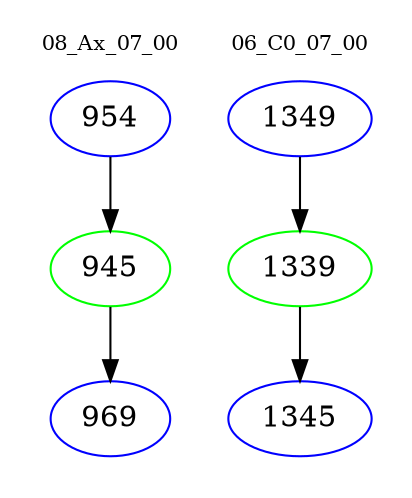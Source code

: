 digraph{
subgraph cluster_0 {
color = white
label = "08_Ax_07_00";
fontsize=10;
T0_954 [label="954", color="blue"]
T0_954 -> T0_945 [color="black"]
T0_945 [label="945", color="green"]
T0_945 -> T0_969 [color="black"]
T0_969 [label="969", color="blue"]
}
subgraph cluster_1 {
color = white
label = "06_C0_07_00";
fontsize=10;
T1_1349 [label="1349", color="blue"]
T1_1349 -> T1_1339 [color="black"]
T1_1339 [label="1339", color="green"]
T1_1339 -> T1_1345 [color="black"]
T1_1345 [label="1345", color="blue"]
}
}
